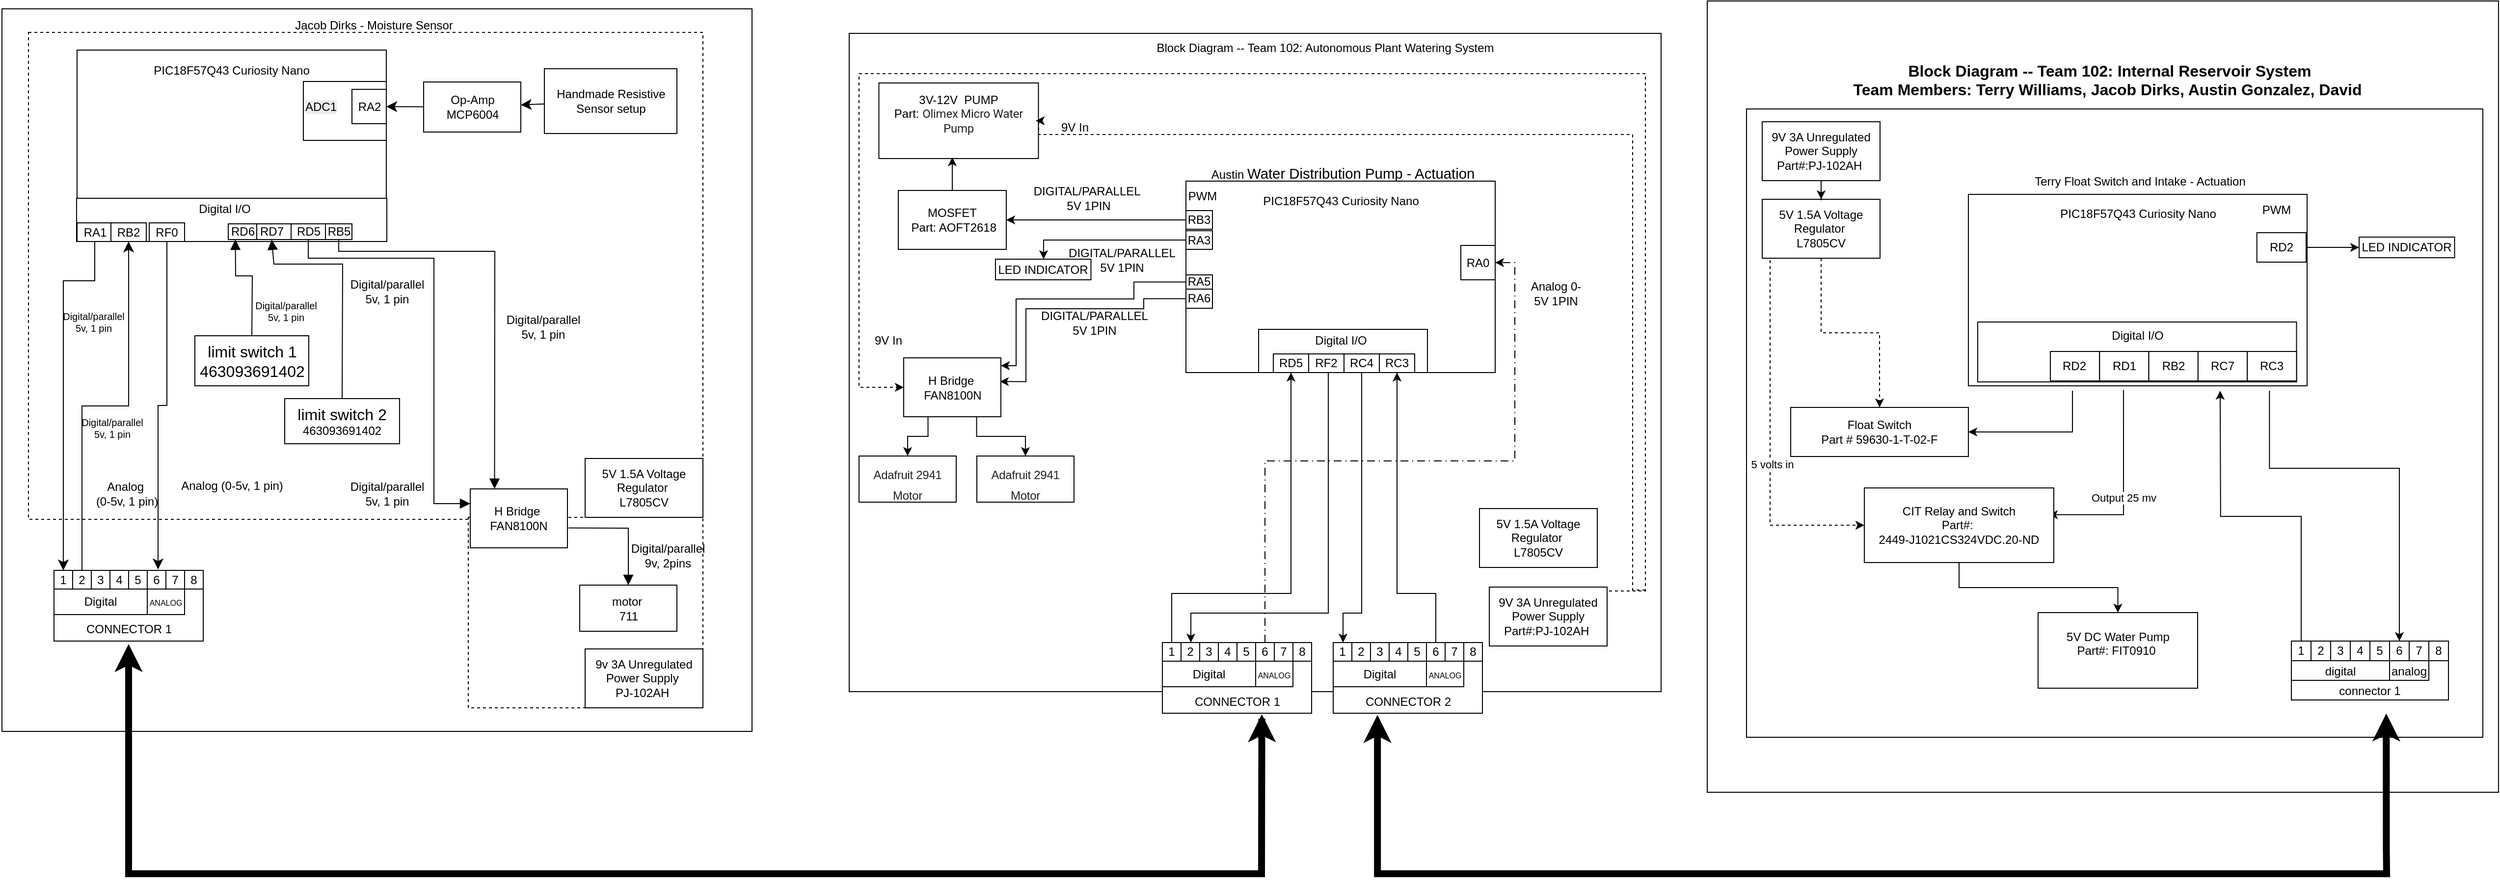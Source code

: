 <mxfile version="28.2.8">
  <diagram name="Page-1" id="fqJBZb1qAZs4rQD1kvU_">
    <mxGraphModel grid="0" page="0" gridSize="10" guides="1" tooltips="1" connect="1" arrows="1" fold="1" pageScale="1" pageWidth="850" pageHeight="1100" math="0" shadow="0">
      <root>
        <mxCell id="0" />
        <mxCell id="1" parent="0" />
        <mxCell id="KrmY5NOC-e03t4C5Ymkm-3" value="" style="group" connectable="0" vertex="1" parent="1">
          <mxGeometry x="-2606" y="-740" width="764" height="736" as="geometry" />
        </mxCell>
        <mxCell id="KrmY5NOC-e03t4C5Ymkm-4" value="" style="rounded=0;whiteSpace=wrap;html=1;" vertex="1" parent="KrmY5NOC-e03t4C5Ymkm-3">
          <mxGeometry width="764" height="736" as="geometry" />
        </mxCell>
        <mxCell id="KrmY5NOC-e03t4C5Ymkm-5" value="" style="rounded=0;whiteSpace=wrap;html=1;dashed=1;" vertex="1" parent="KrmY5NOC-e03t4C5Ymkm-3">
          <mxGeometry x="27" y="24" width="687" height="496" as="geometry" />
        </mxCell>
        <mxCell id="KrmY5NOC-e03t4C5Ymkm-6" value="" style="rounded=0;whiteSpace=wrap;html=1;dashed=1;" vertex="1" parent="KrmY5NOC-e03t4C5Ymkm-3">
          <mxGeometry x="475" y="518" width="239" height="194" as="geometry" />
        </mxCell>
        <mxCell id="KrmY5NOC-e03t4C5Ymkm-7" value="" style="edgeStyle=none;curved=1;rounded=0;orthogonalLoop=1;jettySize=auto;html=1;fontSize=12;startSize=8;endSize=8;" edge="1" parent="KrmY5NOC-e03t4C5Ymkm-3" source="KrmY5NOC-e03t4C5Ymkm-8" target="KrmY5NOC-e03t4C5Ymkm-33">
          <mxGeometry relative="1" as="geometry" />
        </mxCell>
        <mxCell id="KrmY5NOC-e03t4C5Ymkm-8" value="Handmade Resistive Sensor setup" style="rounded=0;whiteSpace=wrap;html=1;" vertex="1" parent="KrmY5NOC-e03t4C5Ymkm-3">
          <mxGeometry x="552.5" y="61" width="135" height="66" as="geometry" />
        </mxCell>
        <mxCell id="KrmY5NOC-e03t4C5Ymkm-9" value="" style="rounded=0;whiteSpace=wrap;html=1;" vertex="1" parent="KrmY5NOC-e03t4C5Ymkm-3">
          <mxGeometry x="76.5" y="42" width="315" height="195" as="geometry" />
        </mxCell>
        <mxCell id="KrmY5NOC-e03t4C5Ymkm-10" value="" style="rounded=0;whiteSpace=wrap;html=1;" vertex="1" parent="KrmY5NOC-e03t4C5Ymkm-3">
          <mxGeometry x="307" y="74" width="84.5" height="60" as="geometry" />
        </mxCell>
        <mxCell id="KrmY5NOC-e03t4C5Ymkm-11" value="" style="group" connectable="0" vertex="1" parent="KrmY5NOC-e03t4C5Ymkm-3">
          <mxGeometry x="53" y="572" width="152" height="75" as="geometry" />
        </mxCell>
        <mxCell id="KrmY5NOC-e03t4C5Ymkm-12" value="" style="rounded=0;whiteSpace=wrap;html=1;" vertex="1" parent="KrmY5NOC-e03t4C5Ymkm-11">
          <mxGeometry width="152" height="72" as="geometry" />
        </mxCell>
        <mxCell id="KrmY5NOC-e03t4C5Ymkm-13" value="2" style="rounded=0;whiteSpace=wrap;html=1;" vertex="1" parent="KrmY5NOC-e03t4C5Ymkm-11">
          <mxGeometry x="19" width="19" height="19" as="geometry" />
        </mxCell>
        <mxCell id="KrmY5NOC-e03t4C5Ymkm-14" value="3" style="rounded=0;whiteSpace=wrap;html=1;" vertex="1" parent="KrmY5NOC-e03t4C5Ymkm-11">
          <mxGeometry x="38" width="19" height="19" as="geometry" />
        </mxCell>
        <mxCell id="KrmY5NOC-e03t4C5Ymkm-15" value="4" style="rounded=0;whiteSpace=wrap;html=1;" vertex="1" parent="KrmY5NOC-e03t4C5Ymkm-11">
          <mxGeometry x="57" width="19" height="19" as="geometry" />
        </mxCell>
        <mxCell id="KrmY5NOC-e03t4C5Ymkm-16" value="5" style="rounded=0;whiteSpace=wrap;html=1;" vertex="1" parent="KrmY5NOC-e03t4C5Ymkm-11">
          <mxGeometry x="76" width="19" height="19" as="geometry" />
        </mxCell>
        <mxCell id="KrmY5NOC-e03t4C5Ymkm-17" value="6" style="rounded=0;whiteSpace=wrap;html=1;" vertex="1" parent="KrmY5NOC-e03t4C5Ymkm-11">
          <mxGeometry x="95" width="19" height="19" as="geometry" />
        </mxCell>
        <mxCell id="KrmY5NOC-e03t4C5Ymkm-18" value="7" style="rounded=0;whiteSpace=wrap;html=1;" vertex="1" parent="KrmY5NOC-e03t4C5Ymkm-11">
          <mxGeometry x="114" width="19" height="19" as="geometry" />
        </mxCell>
        <mxCell id="KrmY5NOC-e03t4C5Ymkm-19" value="8" style="rounded=0;whiteSpace=wrap;html=1;" vertex="1" parent="KrmY5NOC-e03t4C5Ymkm-11">
          <mxGeometry x="133" width="19" height="19" as="geometry" />
        </mxCell>
        <mxCell id="KrmY5NOC-e03t4C5Ymkm-20" value="1" style="rounded=0;whiteSpace=wrap;html=1;" vertex="1" parent="KrmY5NOC-e03t4C5Ymkm-11">
          <mxGeometry width="19" height="19" as="geometry" />
        </mxCell>
        <mxCell id="KrmY5NOC-e03t4C5Ymkm-21" value="Digital" style="rounded=0;whiteSpace=wrap;html=1;" vertex="1" parent="KrmY5NOC-e03t4C5Ymkm-11">
          <mxGeometry y="19" width="95" height="26" as="geometry" />
        </mxCell>
        <mxCell id="KrmY5NOC-e03t4C5Ymkm-22" value="&lt;font style=&quot;font-size: 8px;&quot;&gt;ANALOG&lt;/font&gt;" style="rounded=0;whiteSpace=wrap;html=1;" vertex="1" parent="KrmY5NOC-e03t4C5Ymkm-11">
          <mxGeometry x="95" y="19" width="38" height="26" as="geometry" />
        </mxCell>
        <mxCell id="KrmY5NOC-e03t4C5Ymkm-23" value="CONNECTOR 1" style="text;html=1;align=center;verticalAlign=middle;whiteSpace=wrap;rounded=0;" vertex="1" parent="KrmY5NOC-e03t4C5Ymkm-11">
          <mxGeometry x="21.75" y="45" width="108.5" height="30" as="geometry" />
        </mxCell>
        <mxCell id="KrmY5NOC-e03t4C5Ymkm-24" value="PIC18F57Q43 Curiosity Nano" style="text;html=1;align=center;verticalAlign=middle;whiteSpace=wrap;rounded=0;" vertex="1" parent="KrmY5NOC-e03t4C5Ymkm-3">
          <mxGeometry x="150" y="51" width="168" height="23" as="geometry" />
        </mxCell>
        <mxCell id="KrmY5NOC-e03t4C5Ymkm-25" value="RA2" style="whiteSpace=wrap;html=1;aspect=fixed;" vertex="1" parent="KrmY5NOC-e03t4C5Ymkm-3">
          <mxGeometry x="356.5" y="82" width="35" height="35" as="geometry" />
        </mxCell>
        <mxCell id="KrmY5NOC-e03t4C5Ymkm-26" value="" style="rounded=0;whiteSpace=wrap;html=1;" vertex="1" parent="KrmY5NOC-e03t4C5Ymkm-3">
          <mxGeometry x="76" y="193" width="316" height="44" as="geometry" />
        </mxCell>
        <mxCell id="KrmY5NOC-e03t4C5Ymkm-27" value="Digital I/O" style="text;html=1;align=center;verticalAlign=middle;whiteSpace=wrap;rounded=0;" vertex="1" parent="KrmY5NOC-e03t4C5Ymkm-3">
          <mxGeometry x="196.5" y="197" width="60" height="14" as="geometry" />
        </mxCell>
        <mxCell id="KrmY5NOC-e03t4C5Ymkm-28" style="edgeStyle=elbowEdgeStyle;rounded=0;orthogonalLoop=1;jettySize=auto;html=1;fontSize=12;startSize=8;endSize=8;elbow=vertical;exitX=0.5;exitY=0;exitDx=0;exitDy=0;entryX=0.5;entryY=1;entryDx=0;entryDy=0;" edge="1" parent="KrmY5NOC-e03t4C5Ymkm-3" source="KrmY5NOC-e03t4C5Ymkm-13" target="KrmY5NOC-e03t4C5Ymkm-56">
          <mxGeometry relative="1" as="geometry">
            <mxPoint x="-150" y="397" as="targetPoint" />
          </mxGeometry>
        </mxCell>
        <mxCell id="KrmY5NOC-e03t4C5Ymkm-29" value="RA1" style="rounded=0;whiteSpace=wrap;html=1;" vertex="1" parent="KrmY5NOC-e03t4C5Ymkm-3">
          <mxGeometry x="76.5" y="218" width="36" height="19" as="geometry" />
        </mxCell>
        <mxCell id="KrmY5NOC-e03t4C5Ymkm-30" style="edgeStyle=elbowEdgeStyle;rounded=0;orthogonalLoop=1;jettySize=auto;html=1;fontSize=12;startSize=8;endSize=8;elbow=vertical;" edge="1" parent="KrmY5NOC-e03t4C5Ymkm-3" source="KrmY5NOC-e03t4C5Ymkm-31">
          <mxGeometry relative="1" as="geometry">
            <mxPoint x="159" y="571" as="targetPoint" />
          </mxGeometry>
        </mxCell>
        <mxCell id="KrmY5NOC-e03t4C5Ymkm-31" value="RF0" style="rounded=0;whiteSpace=wrap;html=1;" vertex="1" parent="KrmY5NOC-e03t4C5Ymkm-3">
          <mxGeometry x="150" y="218" width="36" height="19" as="geometry" />
        </mxCell>
        <mxCell id="KrmY5NOC-e03t4C5Ymkm-32" style="edgeStyle=none;curved=1;rounded=0;orthogonalLoop=1;jettySize=auto;html=1;fontSize=12;startSize=8;endSize=8;" edge="1" parent="KrmY5NOC-e03t4C5Ymkm-3" source="KrmY5NOC-e03t4C5Ymkm-33" target="KrmY5NOC-e03t4C5Ymkm-25">
          <mxGeometry relative="1" as="geometry" />
        </mxCell>
        <mxCell id="KrmY5NOC-e03t4C5Ymkm-33" value="Op-Amp&lt;div&gt;MCP6004&lt;/div&gt;" style="rounded=0;whiteSpace=wrap;html=1;" vertex="1" parent="KrmY5NOC-e03t4C5Ymkm-3">
          <mxGeometry x="429.5" y="74.5" width="99" height="51" as="geometry" />
        </mxCell>
        <mxCell id="KrmY5NOC-e03t4C5Ymkm-34" value="motor&amp;nbsp;&lt;div&gt;711&lt;/div&gt;" style="rounded=0;whiteSpace=wrap;html=1;" vertex="1" parent="KrmY5NOC-e03t4C5Ymkm-3">
          <mxGeometry x="588.5" y="587" width="99" height="47" as="geometry" />
        </mxCell>
        <mxCell id="KrmY5NOC-e03t4C5Ymkm-35" value="RD7" style="rounded=0;whiteSpace=wrap;html=1;" vertex="1" parent="KrmY5NOC-e03t4C5Ymkm-3">
          <mxGeometry x="255" y="219" width="39.5" height="16" as="geometry" />
        </mxCell>
        <mxCell id="KrmY5NOC-e03t4C5Ymkm-36" value="RD6" style="rounded=0;whiteSpace=wrap;html=1;" vertex="1" parent="KrmY5NOC-e03t4C5Ymkm-3">
          <mxGeometry x="230.5" y="219" width="29" height="16" as="geometry" />
        </mxCell>
        <mxCell id="KrmY5NOC-e03t4C5Ymkm-37" value="&lt;span style=&quot;font-size: 16px;&quot;&gt;limit switch 1&lt;/span&gt;&lt;br&gt;&lt;span style=&quot;font-size: 16px;&quot;&gt;463093691402&lt;/span&gt;" style="rounded=0;whiteSpace=wrap;html=1;" vertex="1" parent="KrmY5NOC-e03t4C5Ymkm-3">
          <mxGeometry x="196.5" y="333" width="116" height="51" as="geometry" />
        </mxCell>
        <mxCell id="KrmY5NOC-e03t4C5Ymkm-38" value="&lt;span style=&quot;font-size: 16px;&quot;&gt;limit switch 2&lt;/span&gt;&lt;div&gt;463093691402&lt;/div&gt;" style="rounded=0;whiteSpace=wrap;html=1;" vertex="1" parent="KrmY5NOC-e03t4C5Ymkm-3">
          <mxGeometry x="288" y="397" width="117" height="46" as="geometry" />
        </mxCell>
        <mxCell id="KrmY5NOC-e03t4C5Ymkm-39" value="" style="html=1;verticalAlign=bottom;endArrow=block;curved=0;rounded=0;fontSize=12;startSize=8;endSize=8;exitX=0.5;exitY=0;exitDx=0;exitDy=0;entryX=0.25;entryY=1;entryDx=0;entryDy=0;" edge="1" parent="KrmY5NOC-e03t4C5Ymkm-3" source="KrmY5NOC-e03t4C5Ymkm-37" target="KrmY5NOC-e03t4C5Ymkm-36">
          <mxGeometry x="0.221" y="59" width="80" relative="1" as="geometry">
            <mxPoint x="403" y="373" as="sourcePoint" />
            <mxPoint x="483" y="373" as="targetPoint" />
            <Array as="points">
              <mxPoint x="255" y="272" />
              <mxPoint x="238" y="272" />
            </Array>
            <mxPoint as="offset" />
          </mxGeometry>
        </mxCell>
        <mxCell id="KrmY5NOC-e03t4C5Ymkm-40" value="" style="html=1;verticalAlign=bottom;endArrow=block;curved=0;rounded=0;fontSize=12;startSize=8;endSize=8;entryX=0.5;entryY=1;entryDx=0;entryDy=0;exitX=0.5;exitY=0;exitDx=0;exitDy=0;" edge="1" parent="KrmY5NOC-e03t4C5Ymkm-3" source="KrmY5NOC-e03t4C5Ymkm-38" target="KrmY5NOC-e03t4C5Ymkm-35">
          <mxGeometry x="0.221" y="59" width="80" relative="1" as="geometry">
            <mxPoint x="314" y="287" as="sourcePoint" />
            <mxPoint x="235" y="230" as="targetPoint" />
            <Array as="points">
              <mxPoint x="347" y="260" />
              <mxPoint x="277" y="260" />
            </Array>
            <mxPoint as="offset" />
          </mxGeometry>
        </mxCell>
        <mxCell id="KrmY5NOC-e03t4C5Ymkm-41" value="RD5" style="rounded=0;whiteSpace=wrap;html=1;" vertex="1" parent="KrmY5NOC-e03t4C5Ymkm-3">
          <mxGeometry x="294.5" y="219" width="35" height="16" as="geometry" />
        </mxCell>
        <mxCell id="KrmY5NOC-e03t4C5Ymkm-42" value="RB5" style="rounded=0;whiteSpace=wrap;html=1;" vertex="1" parent="KrmY5NOC-e03t4C5Ymkm-3">
          <mxGeometry x="329.5" y="219" width="27" height="16" as="geometry" />
        </mxCell>
        <mxCell id="KrmY5NOC-e03t4C5Ymkm-43" value="H Bridge&amp;nbsp;&lt;br&gt;FAN8100N" style="rounded=0;whiteSpace=wrap;html=1;" vertex="1" parent="KrmY5NOC-e03t4C5Ymkm-3">
          <mxGeometry x="477" y="489" width="99" height="60" as="geometry" />
        </mxCell>
        <mxCell id="KrmY5NOC-e03t4C5Ymkm-44" value="" style="html=1;verticalAlign=bottom;endArrow=block;curved=0;rounded=0;fontSize=12;startSize=8;endSize=8;entryX=0;entryY=0.25;entryDx=0;entryDy=0;exitX=0.5;exitY=1;exitDx=0;exitDy=0;" edge="1" parent="KrmY5NOC-e03t4C5Ymkm-3" source="KrmY5NOC-e03t4C5Ymkm-41" target="KrmY5NOC-e03t4C5Ymkm-43">
          <mxGeometry x="0.221" y="59" width="80" relative="1" as="geometry">
            <mxPoint x="587" y="280" as="sourcePoint" />
            <mxPoint x="472" y="223" as="targetPoint" />
            <Array as="points">
              <mxPoint x="312" y="254" />
              <mxPoint x="440" y="254" />
              <mxPoint x="440" y="504" />
            </Array>
            <mxPoint as="offset" />
          </mxGeometry>
        </mxCell>
        <mxCell id="KrmY5NOC-e03t4C5Ymkm-45" value="" style="html=1;verticalAlign=bottom;endArrow=block;curved=0;rounded=0;fontSize=12;startSize=8;endSize=8;entryX=0.25;entryY=0;entryDx=0;entryDy=0;exitX=0.5;exitY=1;exitDx=0;exitDy=0;" edge="1" parent="KrmY5NOC-e03t4C5Ymkm-3" source="KrmY5NOC-e03t4C5Ymkm-42" target="KrmY5NOC-e03t4C5Ymkm-43">
          <mxGeometry x="0.221" y="59" width="80" relative="1" as="geometry">
            <mxPoint x="497" y="233" as="sourcePoint" />
            <mxPoint x="695" y="320" as="targetPoint" />
            <Array as="points">
              <mxPoint x="343" y="247" />
              <mxPoint x="502" y="247" />
            </Array>
            <mxPoint as="offset" />
          </mxGeometry>
        </mxCell>
        <mxCell id="KrmY5NOC-e03t4C5Ymkm-46" value="&lt;span style=&quot;color: rgb(0, 0, 0); font-family: Helvetica; font-size: 12px; font-style: normal; font-variant-ligatures: normal; font-variant-caps: normal; font-weight: 400; letter-spacing: normal; orphans: 2; text-align: center; text-indent: 0px; text-transform: none; widows: 2; word-spacing: 0px; -webkit-text-stroke-width: 0px; white-space: normal; background-color: rgb(236, 236, 236); text-decoration-thickness: initial; text-decoration-style: initial; text-decoration-color: initial; float: none; display: inline !important;&quot;&gt;ADC1&lt;/span&gt;" style="text;whiteSpace=wrap;html=1;" vertex="1" parent="KrmY5NOC-e03t4C5Ymkm-3">
          <mxGeometry x="307" y="86" width="60" height="36" as="geometry" />
        </mxCell>
        <mxCell id="KrmY5NOC-e03t4C5Ymkm-47" value="5V 1.5A Voltage Regulator&amp;nbsp;&lt;div&gt;L7805CV&lt;/div&gt;" style="rounded=0;whiteSpace=wrap;html=1;" vertex="1" parent="KrmY5NOC-e03t4C5Ymkm-3">
          <mxGeometry x="594" y="458" width="120" height="60" as="geometry" />
        </mxCell>
        <mxCell id="KrmY5NOC-e03t4C5Ymkm-48" value="9v 3A Unregulated Power Supply&amp;nbsp;&lt;div&gt;&lt;span style=&quot;white-space: pre; white-space: normal;&quot;&gt;&#x9;&lt;/span&gt;&lt;/div&gt;&lt;div&gt;&lt;span style=&quot;background-color: transparent;&quot;&gt;PJ-102AH&lt;/span&gt;&amp;nbsp;&lt;/div&gt;" style="rounded=0;whiteSpace=wrap;html=1;" vertex="1" parent="KrmY5NOC-e03t4C5Ymkm-3">
          <mxGeometry x="594" y="652" width="120" height="60" as="geometry" />
        </mxCell>
        <mxCell id="KrmY5NOC-e03t4C5Ymkm-49" value="" style="html=1;verticalAlign=bottom;endArrow=block;curved=0;rounded=0;fontSize=12;startSize=8;endSize=8;entryX=0.5;entryY=0;entryDx=0;entryDy=0;exitX=1.01;exitY=0.662;exitDx=0;exitDy=0;exitPerimeter=0;" edge="1" parent="KrmY5NOC-e03t4C5Ymkm-3" source="KrmY5NOC-e03t4C5Ymkm-43" target="KrmY5NOC-e03t4C5Ymkm-34">
          <mxGeometry x="0.221" y="59" width="80" relative="1" as="geometry">
            <mxPoint x="771" y="562" as="sourcePoint" />
            <mxPoint x="956" y="827" as="targetPoint" />
            <Array as="points">
              <mxPoint x="638" y="529" />
            </Array>
            <mxPoint as="offset" />
          </mxGeometry>
        </mxCell>
        <mxCell id="KrmY5NOC-e03t4C5Ymkm-50" value="Digital/parallel&lt;div&gt;9v, 2pins&lt;/div&gt;" style="text;html=1;align=center;verticalAlign=middle;resizable=0;points=[];autosize=1;strokeColor=none;fillColor=none;fontSize=12;" vertex="1" parent="KrmY5NOC-e03t4C5Ymkm-3">
          <mxGeometry x="631" y="536" width="93" height="41" as="geometry" />
        </mxCell>
        <mxCell id="KrmY5NOC-e03t4C5Ymkm-51" value="Digital/parallel&lt;div&gt;5v, 1 pin&lt;/div&gt;" style="text;html=1;align=center;verticalAlign=middle;resizable=0;points=[];autosize=1;strokeColor=none;fillColor=none;fontSize=12;" vertex="1" parent="KrmY5NOC-e03t4C5Ymkm-3">
          <mxGeometry x="345" y="473" width="93" height="41" as="geometry" />
        </mxCell>
        <mxCell id="KrmY5NOC-e03t4C5Ymkm-52" value="Digital/parallel&lt;div&gt;5v, 1 pin&lt;/div&gt;" style="text;html=1;align=center;verticalAlign=middle;resizable=0;points=[];autosize=1;strokeColor=none;fillColor=none;fontSize=12;" vertex="1" parent="KrmY5NOC-e03t4C5Ymkm-3">
          <mxGeometry x="504" y="303" width="93" height="41" as="geometry" />
        </mxCell>
        <mxCell id="KrmY5NOC-e03t4C5Ymkm-53" value="Digital/parallel&lt;div&gt;5v, 1 pin&lt;/div&gt;" style="text;html=1;align=center;verticalAlign=middle;resizable=0;points=[];autosize=1;strokeColor=none;fillColor=none;fontSize=12;" vertex="1" parent="KrmY5NOC-e03t4C5Ymkm-3">
          <mxGeometry x="345" y="267" width="93" height="41" as="geometry" />
        </mxCell>
        <mxCell id="KrmY5NOC-e03t4C5Ymkm-54" value="Digital/parallel&lt;div&gt;5v, 1 pin&lt;/div&gt;" style="text;html=1;align=center;verticalAlign=middle;resizable=0;points=[];autosize=1;strokeColor=none;fillColor=none;fontSize=10;" vertex="1" parent="KrmY5NOC-e03t4C5Ymkm-3">
          <mxGeometry x="65" y="406" width="93" height="41" as="geometry" />
        </mxCell>
        <mxCell id="KrmY5NOC-e03t4C5Ymkm-55" value="&lt;div&gt;Analog (0-5v, 1 pin)&lt;/div&gt;" style="text;html=1;align=center;verticalAlign=middle;resizable=0;points=[];autosize=1;strokeColor=none;fillColor=none;fontSize=12;" vertex="1" parent="KrmY5NOC-e03t4C5Ymkm-3">
          <mxGeometry x="173" y="473" width="122" height="26" as="geometry" />
        </mxCell>
        <mxCell id="KrmY5NOC-e03t4C5Ymkm-56" value="RB2" style="rounded=0;whiteSpace=wrap;html=1;" vertex="1" parent="KrmY5NOC-e03t4C5Ymkm-3">
          <mxGeometry x="111" y="218" width="36" height="19" as="geometry" />
        </mxCell>
        <mxCell id="KrmY5NOC-e03t4C5Ymkm-57" style="edgeStyle=elbowEdgeStyle;rounded=0;orthogonalLoop=1;jettySize=auto;html=1;entryX=0.5;entryY=0;entryDx=0;entryDy=0;fontSize=12;startSize=8;endSize=8;elbow=vertical;exitX=0.5;exitY=1;exitDx=0;exitDy=0;" edge="1" parent="KrmY5NOC-e03t4C5Ymkm-3" source="KrmY5NOC-e03t4C5Ymkm-29" target="KrmY5NOC-e03t4C5Ymkm-20">
          <mxGeometry relative="1" as="geometry">
            <mxPoint x="93" y="237" as="sourcePoint" />
            <mxPoint x="46" y="572" as="targetPoint" />
            <Array as="points">
              <mxPoint x="90" y="277" />
              <mxPoint x="71" y="379" />
            </Array>
          </mxGeometry>
        </mxCell>
        <mxCell id="KrmY5NOC-e03t4C5Ymkm-58" value="Digital/parallel&lt;div&gt;5v, 1 pin&lt;/div&gt;" style="text;html=1;align=center;verticalAlign=middle;resizable=0;points=[];autosize=1;strokeColor=none;fillColor=none;fontSize=10;" vertex="1" parent="KrmY5NOC-e03t4C5Ymkm-3">
          <mxGeometry x="46" y="298" width="93" height="41" as="geometry" />
        </mxCell>
        <mxCell id="KrmY5NOC-e03t4C5Ymkm-59" value="Digital/parallel&lt;div&gt;5v, 1 pin&lt;/div&gt;" style="text;html=1;align=center;verticalAlign=middle;resizable=0;points=[];autosize=1;strokeColor=none;fillColor=none;fontSize=10;" vertex="1" parent="KrmY5NOC-e03t4C5Ymkm-3">
          <mxGeometry x="242" y="287" width="93" height="41" as="geometry" />
        </mxCell>
        <mxCell id="KrmY5NOC-e03t4C5Ymkm-60" value="Analog&amp;nbsp;&lt;div&gt;(0-5v, 1 pin)&lt;/div&gt;" style="text;html=1;align=center;verticalAlign=middle;resizable=0;points=[];autosize=1;strokeColor=none;fillColor=none;fontSize=12;" vertex="1" parent="KrmY5NOC-e03t4C5Ymkm-3">
          <mxGeometry x="86" y="473" width="81" height="41" as="geometry" />
        </mxCell>
        <mxCell id="F82p3VcFAzs-PNV2NLsG-4" value="" style="startArrow=classic;endArrow=classic;html=1;rounded=0;fontSize=14;edgeStyle=orthogonalEdgeStyle;entryX=0.5;entryY=1;entryDx=0;entryDy=0;elbow=vertical;strokeWidth=7;exitX=0.733;exitY=0.934;exitDx=0;exitDy=0;exitPerimeter=0;" edge="1" parent="1" target="KrmY5NOC-e03t4C5Ymkm-23" source="dsphJXYuK7cj5X2L_BGC-43">
          <mxGeometry relative="1" as="geometry">
            <mxPoint x="-1195" y="-17" as="sourcePoint" />
            <mxPoint x="-2151" y="-31" as="targetPoint" />
            <Array as="points">
              <mxPoint x="-1323" y="-17" />
              <mxPoint x="-1323" y="-17" />
              <mxPoint x="-1323" y="141" />
              <mxPoint x="-2477" y="141" />
            </Array>
          </mxGeometry>
        </mxCell>
        <mxCell id="4au_Pdg6uuZEv-u-k-Qo-113" value="Jacob Dirks - Moisture Sensor" style="text;html=1;whiteSpace=wrap;strokeColor=none;fillColor=none;align=center;verticalAlign=middle;rounded=0;" vertex="1" parent="1">
          <mxGeometry x="-2608" y="-736" width="762" height="25" as="geometry" />
        </mxCell>
        <mxCell id="lKv-hhWTcZWHCwmAepnb-1" value="" style="whiteSpace=wrap;html=1;aspect=fixed;" vertex="1" parent="1">
          <mxGeometry x="-869" y="-748" width="806" height="806" as="geometry" />
        </mxCell>
        <mxCell id="lKv-hhWTcZWHCwmAepnb-2" value="" style="group" connectable="0" vertex="1" parent="1">
          <mxGeometry x="-829" y="-688" width="750" height="726" as="geometry" />
        </mxCell>
        <mxCell id="lKv-hhWTcZWHCwmAepnb-3" value="" style="rounded=0;whiteSpace=wrap;html=1;fillColor=none;verticalAlign=top;" vertex="1" parent="lKv-hhWTcZWHCwmAepnb-2">
          <mxGeometry y="50" width="750" height="640" as="geometry" />
        </mxCell>
        <mxCell id="lKv-hhWTcZWHCwmAepnb-4" value="" style="rounded=0;whiteSpace=wrap;html=1;fillColor=none;dashed=1;strokeColor=none;" vertex="1" parent="lKv-hhWTcZWHCwmAepnb-2">
          <mxGeometry x="10" y="60" width="730" height="615" as="geometry" />
        </mxCell>
        <mxCell id="lKv-hhWTcZWHCwmAepnb-6" value="&lt;div style=&quot;font-size: 16px&quot;&gt;&lt;b style=&quot;font-size: 16px&quot;&gt;Block Diagram -- Team 102:&amp;nbsp;&lt;/b&gt;&lt;span style=&quot;background-color: transparent; color: light-dark(rgb(0, 0, 0), rgb(255, 255, 255));&quot;&gt;&lt;b&gt;Internal Reservoir System&lt;/b&gt;&lt;/span&gt;&lt;/div&gt;&lt;div style=&quot;font-size: 16px&quot;&gt;&lt;span style=&quot;background-color: transparent; color: light-dark(rgb(0, 0, 0), rgb(255, 255, 255));&quot;&gt;&lt;b&gt;Team Members: Terry Williams, Jacob Dirks, Austin Gonzalez, David&amp;nbsp;&lt;/b&gt;&lt;/span&gt;&lt;/div&gt;&lt;div style=&quot;font-size: 16px&quot;&gt;&lt;br&gt;&lt;/div&gt;" style="text;html=1;strokeColor=none;fillColor=none;align=center;verticalAlign=middle;whiteSpace=wrap;rounded=0;fontSize=16;" vertex="1" parent="lKv-hhWTcZWHCwmAepnb-2">
          <mxGeometry x="40" width="660" height="60" as="geometry" />
        </mxCell>
        <mxCell id="lKv-hhWTcZWHCwmAepnb-7" style="edgeStyle=orthogonalEdgeStyle;rounded=0;orthogonalLoop=1;jettySize=auto;html=1;entryX=0.5;entryY=0;entryDx=0;entryDy=0;exitX=0.5;exitY=1;exitDx=0;exitDy=0;" edge="1" parent="lKv-hhWTcZWHCwmAepnb-2" target="lKv-hhWTcZWHCwmAepnb-19">
          <mxGeometry relative="1" as="geometry">
            <mxPoint x="470" y="670" as="targetPoint" />
            <mxPoint x="532.672" y="337" as="sourcePoint" />
            <Array as="points">
              <mxPoint x="533" y="416" />
              <mxPoint x="665" y="416" />
            </Array>
          </mxGeometry>
        </mxCell>
        <mxCell id="lKv-hhWTcZWHCwmAepnb-8" style="edgeStyle=orthogonalEdgeStyle;rounded=0;orthogonalLoop=1;jettySize=auto;html=1;exitX=0.5;exitY=0;exitDx=0;exitDy=0;" edge="1" parent="lKv-hhWTcZWHCwmAepnb-2" source="lKv-hhWTcZWHCwmAepnb-14">
          <mxGeometry relative="1" as="geometry">
            <mxPoint x="290" y="670" as="sourcePoint" />
            <mxPoint x="482.444" y="337" as="targetPoint" />
          </mxGeometry>
        </mxCell>
        <mxCell id="lKv-hhWTcZWHCwmAepnb-10" value="" style="group" connectable="0" vertex="1" parent="lKv-hhWTcZWHCwmAepnb-2">
          <mxGeometry x="555" y="592" width="160" height="157" as="geometry" />
        </mxCell>
        <mxCell id="lKv-hhWTcZWHCwmAepnb-11" value="connector 1" style="rounded=0;whiteSpace=wrap;html=1;verticalAlign=bottom;" vertex="1" parent="lKv-hhWTcZWHCwmAepnb-10">
          <mxGeometry width="160" height="60" as="geometry" />
        </mxCell>
        <mxCell id="lKv-hhWTcZWHCwmAepnb-12" value="digital" style="rounded=0;whiteSpace=wrap;html=1;verticalAlign=bottom;" vertex="1" parent="lKv-hhWTcZWHCwmAepnb-10">
          <mxGeometry y="20" width="100" height="20" as="geometry" />
        </mxCell>
        <mxCell id="lKv-hhWTcZWHCwmAepnb-13" value="analog" style="rounded=0;whiteSpace=wrap;html=1;verticalAlign=bottom;" vertex="1" parent="lKv-hhWTcZWHCwmAepnb-10">
          <mxGeometry x="100" y="20" width="40" height="20" as="geometry" />
        </mxCell>
        <mxCell id="lKv-hhWTcZWHCwmAepnb-14" value="1" style="rounded=0;whiteSpace=wrap;html=1;" vertex="1" parent="lKv-hhWTcZWHCwmAepnb-10">
          <mxGeometry width="20" height="20" as="geometry" />
        </mxCell>
        <mxCell id="lKv-hhWTcZWHCwmAepnb-15" value="2" style="rounded=0;whiteSpace=wrap;html=1;" vertex="1" parent="lKv-hhWTcZWHCwmAepnb-10">
          <mxGeometry x="20" width="20" height="20" as="geometry" />
        </mxCell>
        <mxCell id="lKv-hhWTcZWHCwmAepnb-16" value="3" style="rounded=0;whiteSpace=wrap;html=1;" vertex="1" parent="lKv-hhWTcZWHCwmAepnb-10">
          <mxGeometry x="40" width="20" height="20" as="geometry" />
        </mxCell>
        <mxCell id="lKv-hhWTcZWHCwmAepnb-17" value="4" style="rounded=0;whiteSpace=wrap;html=1;" vertex="1" parent="lKv-hhWTcZWHCwmAepnb-10">
          <mxGeometry x="60" width="20" height="20" as="geometry" />
        </mxCell>
        <mxCell id="lKv-hhWTcZWHCwmAepnb-18" value="5" style="rounded=0;whiteSpace=wrap;html=1;" vertex="1" parent="lKv-hhWTcZWHCwmAepnb-10">
          <mxGeometry x="80" width="20" height="20" as="geometry" />
        </mxCell>
        <mxCell id="lKv-hhWTcZWHCwmAepnb-19" value="6" style="rounded=0;whiteSpace=wrap;html=1;" vertex="1" parent="lKv-hhWTcZWHCwmAepnb-10">
          <mxGeometry x="100" width="20" height="20" as="geometry" />
        </mxCell>
        <mxCell id="lKv-hhWTcZWHCwmAepnb-20" value="7" style="rounded=0;whiteSpace=wrap;html=1;" vertex="1" parent="lKv-hhWTcZWHCwmAepnb-10">
          <mxGeometry x="120" width="20" height="20" as="geometry" />
        </mxCell>
        <mxCell id="lKv-hhWTcZWHCwmAepnb-21" value="8" style="rounded=0;whiteSpace=wrap;html=1;" vertex="1" parent="lKv-hhWTcZWHCwmAepnb-10">
          <mxGeometry x="140" width="20" height="20" as="geometry" />
        </mxCell>
        <mxCell id="lKv-hhWTcZWHCwmAepnb-45" value="Float Switch&lt;div&gt;Part #&amp;nbsp;59630-1-T-02-F&lt;/div&gt;" style="rounded=0;whiteSpace=wrap;html=1;" vertex="1" parent="lKv-hhWTcZWHCwmAepnb-2">
          <mxGeometry x="45" y="354" width="181" height="50" as="geometry" />
        </mxCell>
        <mxCell id="LkBNivx_LFZGiS8lHFLT-1" value="5V 1.5A Voltage Regulator&amp;nbsp;&lt;div&gt;L7805CV&lt;/div&gt;" style="rounded=0;whiteSpace=wrap;html=1;" vertex="1" parent="lKv-hhWTcZWHCwmAepnb-2">
          <mxGeometry x="16" y="142" width="120" height="60" as="geometry" />
        </mxCell>
        <mxCell id="LkBNivx_LFZGiS8lHFLT-13" value="" style="edgeStyle=orthogonalEdgeStyle;rounded=0;orthogonalLoop=1;jettySize=auto;html=1;" edge="1" parent="lKv-hhWTcZWHCwmAepnb-2" source="LkBNivx_LFZGiS8lHFLT-3" target="LkBNivx_LFZGiS8lHFLT-1">
          <mxGeometry relative="1" as="geometry" />
        </mxCell>
        <mxCell id="LkBNivx_LFZGiS8lHFLT-3" value="9V 3A Unregulated Power Supply&lt;div&gt;Part#:&lt;span style=&quot;background-color: transparent; color: light-dark(rgb(0, 0, 0), rgb(255, 255, 255));&quot;&gt;PJ-102AH&lt;/span&gt;&lt;span style=&quot;background-color: transparent; color: light-dark(rgb(0, 0, 0), rgb(255, 255, 255));&quot;&gt;&amp;nbsp;&lt;/span&gt;&lt;/div&gt;" style="rounded=0;whiteSpace=wrap;html=1;" vertex="1" parent="lKv-hhWTcZWHCwmAepnb-2">
          <mxGeometry x="16" y="63" width="120" height="60" as="geometry" />
        </mxCell>
        <mxCell id="LkBNivx_LFZGiS8lHFLT-4" value="&lt;font&gt;5V DC Water Pump&lt;/font&gt;&lt;div&gt;&lt;font&gt;Part#: FIT0910&amp;nbsp;&lt;/font&gt;&lt;/div&gt;&lt;div&gt;&lt;br&gt;&lt;/div&gt;" style="rounded=0;whiteSpace=wrap;html=1;" vertex="1" parent="lKv-hhWTcZWHCwmAepnb-2">
          <mxGeometry x="297" y="563" width="162.5" height="77" as="geometry" />
        </mxCell>
        <mxCell id="LkBNivx_LFZGiS8lHFLT-8" value="" style="edgeStyle=orthogonalEdgeStyle;rounded=0;orthogonalLoop=1;jettySize=auto;html=1;entryX=0.974;entryY=0.359;entryDx=0;entryDy=0;exitX=0.465;exitY=0.971;exitDx=0;exitDy=0;exitPerimeter=0;entryPerimeter=0;" edge="1" parent="lKv-hhWTcZWHCwmAepnb-2" target="LkBNivx_LFZGiS8lHFLT-5">
          <mxGeometry relative="1" as="geometry">
            <mxPoint x="384.007" y="336.231" as="sourcePoint" />
            <Array as="points">
              <mxPoint x="384" y="463" />
            </Array>
          </mxGeometry>
        </mxCell>
        <mxCell id="LkBNivx_LFZGiS8lHFLT-17" value="Output 25 mv" style="edgeLabel;html=1;align=center;verticalAlign=middle;resizable=0;points=[];" connectable="0" vertex="1" parent="LkBNivx_LFZGiS8lHFLT-8">
          <mxGeometry x="0.072" relative="1" as="geometry">
            <mxPoint y="1" as="offset" />
          </mxGeometry>
        </mxCell>
        <mxCell id="LkBNivx_LFZGiS8lHFLT-5" value="&lt;span style=&quot;background-color: transparent; color: light-dark(rgb(0, 0, 0), rgb(255, 255, 255));&quot;&gt;CIT Relay and Switch&lt;/span&gt;&lt;div&gt;&lt;span style=&quot;background-color: transparent; color: light-dark(rgb(0, 0, 0), rgb(255, 255, 255));&quot;&gt;Part#:&amp;nbsp;&lt;/span&gt;&lt;span style=&quot;background-color: transparent; white-space: pre; white-space: normal;&quot;&gt;&#x9;&lt;/span&gt;&lt;/div&gt;&lt;div&gt;2449-J1021CS324VDC.20-ND&lt;/div&gt;" style="rounded=0;whiteSpace=wrap;html=1;" vertex="1" parent="lKv-hhWTcZWHCwmAepnb-2">
          <mxGeometry x="120" y="436" width="193" height="76" as="geometry" />
        </mxCell>
        <mxCell id="LkBNivx_LFZGiS8lHFLT-7" value="" style="edgeStyle=orthogonalEdgeStyle;rounded=0;orthogonalLoop=1;jettySize=auto;html=1;entryX=0.5;entryY=0;entryDx=0;entryDy=0;" edge="1" parent="lKv-hhWTcZWHCwmAepnb-2" source="LkBNivx_LFZGiS8lHFLT-5" target="LkBNivx_LFZGiS8lHFLT-4">
          <mxGeometry relative="1" as="geometry">
            <mxPoint x="273.5" y="534" as="targetPoint" />
          </mxGeometry>
        </mxCell>
        <mxCell id="LkBNivx_LFZGiS8lHFLT-15" value="" style="edgeStyle=orthogonalEdgeStyle;rounded=0;orthogonalLoop=1;jettySize=auto;html=1;entryX=0;entryY=0.5;entryDx=0;entryDy=0;dashed=1;exitX=0.5;exitY=1;exitDx=0;exitDy=0;" edge="1" parent="lKv-hhWTcZWHCwmAepnb-2" source="LkBNivx_LFZGiS8lHFLT-1" target="LkBNivx_LFZGiS8lHFLT-5">
          <mxGeometry relative="1" as="geometry">
            <mxPoint x="76" y="282" as="targetPoint" />
            <Array as="points">
              <mxPoint x="24" y="202" />
              <mxPoint x="24" y="474" />
            </Array>
          </mxGeometry>
        </mxCell>
        <mxCell id="LkBNivx_LFZGiS8lHFLT-16" value="5 volts in" style="edgeLabel;html=1;align=center;verticalAlign=middle;resizable=0;points=[];" connectable="0" vertex="1" parent="LkBNivx_LFZGiS8lHFLT-15">
          <mxGeometry x="0.246" y="2" relative="1" as="geometry">
            <mxPoint as="offset" />
          </mxGeometry>
        </mxCell>
        <mxCell id="LkBNivx_LFZGiS8lHFLT-25" value="" style="edgeStyle=orthogonalEdgeStyle;rounded=0;orthogonalLoop=1;jettySize=auto;html=1;entryX=0.5;entryY=0;entryDx=0;entryDy=0;dashed=1;" edge="1" parent="lKv-hhWTcZWHCwmAepnb-2" source="LkBNivx_LFZGiS8lHFLT-1" target="lKv-hhWTcZWHCwmAepnb-45">
          <mxGeometry relative="1" as="geometry">
            <mxPoint x="76" y="282" as="targetPoint" />
          </mxGeometry>
        </mxCell>
        <mxCell id="LkBNivx_LFZGiS8lHFLT-26" value="" style="edgeStyle=orthogonalEdgeStyle;rounded=0;orthogonalLoop=1;jettySize=auto;html=1;entryX=1;entryY=0.5;entryDx=0;entryDy=0;" edge="1" parent="lKv-hhWTcZWHCwmAepnb-2" target="lKv-hhWTcZWHCwmAepnb-45">
          <mxGeometry relative="1" as="geometry">
            <mxPoint x="332" y="337" as="sourcePoint" />
            <Array as="points">
              <mxPoint x="332" y="379" />
            </Array>
          </mxGeometry>
        </mxCell>
        <mxCell id="LkBNivx_LFZGiS8lHFLT-39" value="" style="rounded=0;whiteSpace=wrap;html=1;" vertex="1" parent="lKv-hhWTcZWHCwmAepnb-2">
          <mxGeometry x="226" y="137" width="345" height="195" as="geometry" />
        </mxCell>
        <mxCell id="LkBNivx_LFZGiS8lHFLT-31" value="" style="group" connectable="0" vertex="1" parent="lKv-hhWTcZWHCwmAepnb-2">
          <mxGeometry x="235.5" y="77" width="338.504" height="394" as="geometry" />
        </mxCell>
        <mxCell id="LkBNivx_LFZGiS8lHFLT-32" value="" style="group" connectable="0" vertex="1" parent="LkBNivx_LFZGiS8lHFLT-31">
          <mxGeometry x="12.538" y="190" width="312.208" height="204" as="geometry" />
        </mxCell>
        <mxCell id="LkBNivx_LFZGiS8lHFLT-33" value="Digital I/O" style="rounded=0;whiteSpace=wrap;html=1;fillColor=none;verticalAlign=top;" vertex="1" parent="LkBNivx_LFZGiS8lHFLT-32">
          <mxGeometry x="-12.538" width="324.746" height="61" as="geometry" />
        </mxCell>
        <mxCell id="LkBNivx_LFZGiS8lHFLT-34" value="RD2" style="rounded=0;whiteSpace=wrap;html=1;" vertex="1" parent="LkBNivx_LFZGiS8lHFLT-32">
          <mxGeometry x="61.442" y="30" width="50.154" height="30" as="geometry" />
        </mxCell>
        <mxCell id="LkBNivx_LFZGiS8lHFLT-35" value="RD1" style="rounded=0;whiteSpace=wrap;html=1;" vertex="1" parent="LkBNivx_LFZGiS8lHFLT-32">
          <mxGeometry x="111.595" y="30" width="50.154" height="30" as="geometry" />
        </mxCell>
        <mxCell id="LkBNivx_LFZGiS8lHFLT-36" value="RB2" style="rounded=0;whiteSpace=wrap;html=1;" vertex="1" parent="LkBNivx_LFZGiS8lHFLT-32">
          <mxGeometry x="161.749" y="30" width="50.154" height="30" as="geometry" />
        </mxCell>
        <mxCell id="LkBNivx_LFZGiS8lHFLT-37" value="RC7" style="rounded=0;whiteSpace=wrap;html=1;labelBackgroundColor=none;" vertex="1" parent="LkBNivx_LFZGiS8lHFLT-32">
          <mxGeometry x="211.903" y="30" width="50.154" height="30" as="geometry" />
        </mxCell>
        <mxCell id="LkBNivx_LFZGiS8lHFLT-38" value="RC3" style="rounded=0;whiteSpace=wrap;html=1;labelBackgroundColor=none;" vertex="1" parent="LkBNivx_LFZGiS8lHFLT-32">
          <mxGeometry x="262.057" y="30" width="50.154" height="30" as="geometry" />
        </mxCell>
        <mxCell id="LkBNivx_LFZGiS8lHFLT-40" value="PIC18F57Q43 Curiosity Nano" style="text;html=1;align=center;verticalAlign=middle;whiteSpace=wrap;rounded=0;" vertex="1" parent="LkBNivx_LFZGiS8lHFLT-31">
          <mxGeometry x="79" y="68" width="168" height="23" as="geometry" />
        </mxCell>
        <mxCell id="LkBNivx_LFZGiS8lHFLT-41" value="Terry Float Switch and Intake - Actuation" style="text;html=1;align=center;verticalAlign=middle;whiteSpace=wrap;rounded=0;" vertex="1" parent="LkBNivx_LFZGiS8lHFLT-31">
          <mxGeometry x="-7.5" y="32" width="346" height="30" as="geometry" />
        </mxCell>
        <mxCell id="LkBNivx_LFZGiS8lHFLT-84" value="RD2" style="rounded=0;whiteSpace=wrap;html=1;" vertex="1" parent="LkBNivx_LFZGiS8lHFLT-31">
          <mxGeometry x="284.35" y="99" width="50.154" height="30" as="geometry" />
        </mxCell>
        <mxCell id="LkBNivx_LFZGiS8lHFLT-85" value="PWM" style="text;html=1;align=center;verticalAlign=middle;whiteSpace=wrap;rounded=0;" vertex="1" parent="LkBNivx_LFZGiS8lHFLT-31">
          <mxGeometry x="274.5" y="61" width="60" height="30" as="geometry" />
        </mxCell>
        <mxCell id="LkBNivx_LFZGiS8lHFLT-86" value="LED INDICATOR" style="rounded=0;whiteSpace=wrap;html=1;" vertex="1" parent="lKv-hhWTcZWHCwmAepnb-2">
          <mxGeometry x="624" y="180.5" width="97.25" height="21" as="geometry" />
        </mxCell>
        <mxCell id="LkBNivx_LFZGiS8lHFLT-89" value="" style="edgeStyle=orthogonalEdgeStyle;rounded=0;orthogonalLoop=1;jettySize=auto;html=1;" edge="1" parent="lKv-hhWTcZWHCwmAepnb-2" source="LkBNivx_LFZGiS8lHFLT-84" target="LkBNivx_LFZGiS8lHFLT-86">
          <mxGeometry relative="1" as="geometry" />
        </mxCell>
        <mxCell id="lKv-hhWTcZWHCwmAepnb-60" value="" style="startArrow=classic;endArrow=classic;html=1;rounded=0;fontSize=14;edgeStyle=orthogonalEdgeStyle;elbow=vertical;strokeWidth=7;entryX=0.215;entryY=0.956;entryDx=0;entryDy=0;exitX=0.879;exitY=0.985;exitDx=0;exitDy=0;exitPerimeter=0;entryPerimeter=0;" edge="1" parent="1" source="lKv-hhWTcZWHCwmAepnb-4" target="dsphJXYuK7cj5X2L_BGC-21">
          <mxGeometry relative="1" as="geometry">
            <mxPoint x="26" y="91" as="sourcePoint" />
            <mxPoint x="-1023" y="-11" as="targetPoint" />
            <Array as="points">
              <mxPoint x="-177" y="114" />
              <mxPoint x="-177" y="141" />
              <mxPoint x="-1205" y="141" />
            </Array>
          </mxGeometry>
        </mxCell>
        <mxCell id="dsphJXYuK7cj5X2L_BGC-1" value="" style="rounded=0;whiteSpace=wrap;html=1;" vertex="1" parent="1">
          <mxGeometry x="-1743" y="-715" width="827" height="670.5" as="geometry" />
        </mxCell>
        <mxCell id="dsphJXYuK7cj5X2L_BGC-2" value="" style="rounded=0;whiteSpace=wrap;html=1;" vertex="1" parent="1">
          <mxGeometry x="-1400" y="-564.5" width="315" height="195" as="geometry" />
        </mxCell>
        <mxCell id="dsphJXYuK7cj5X2L_BGC-3" value="PIC18F57Q43 Curiosity Nano" style="text;html=1;align=center;verticalAlign=middle;whiteSpace=wrap;rounded=0;" vertex="1" parent="1">
          <mxGeometry x="-1326.5" y="-555.5" width="168" height="23" as="geometry" />
        </mxCell>
        <mxCell id="dsphJXYuK7cj5X2L_BGC-4" value="&lt;font&gt;Austin&amp;nbsp;&lt;/font&gt;&lt;span id=&quot;docs-internal-guid-4edce31f-7fff-05bb-a418-28ea8429a305&quot;&gt;&lt;span style=&quot;font-size: 11pt; font-family: Arial, sans-serif; background-color: transparent; font-variant-numeric: normal; font-variant-east-asian: normal; font-variant-alternates: normal; font-variant-position: normal; font-variant-emoji: normal; vertical-align: baseline; white-space-collapse: preserve;&quot;&gt;&lt;font&gt;Water Distribution Pump - &lt;/font&gt;&lt;/span&gt;&lt;span style=&quot;font-size: 11pt; font-family: Arial, sans-serif; color: rgb(0, 0, 0); background-color: transparent; font-variant-numeric: normal; font-variant-east-asian: normal; font-variant-alternates: normal; font-variant-position: normal; font-variant-emoji: normal; vertical-align: baseline; white-space-collapse: preserve;&quot;&gt;Actuation&lt;/span&gt;&lt;/span&gt;" style="text;html=1;align=center;verticalAlign=middle;whiteSpace=wrap;rounded=0;" vertex="1" parent="1">
          <mxGeometry x="-1413" y="-587.5" width="346" height="30" as="geometry" />
        </mxCell>
        <mxCell id="dsphJXYuK7cj5X2L_BGC-5" value="&lt;font&gt;3V-12V&amp;nbsp; PUMP&lt;/font&gt;&lt;div&gt;&lt;font&gt;Part:&amp;nbsp;&lt;span style=&quot;background-color: rgb(255, 255, 255); font-family: Roboto, -apple-system, BlinkMacSystemFont, Helvetica, Arial, sans-serif; letter-spacing: -0.01em; text-align: start;&quot;&gt;&lt;font style=&quot;color: light-dark(rgba(0, 0, 0, 0.87), rgb(255, 255, 255));&quot;&gt;Olimex Micro Water Pump&lt;/font&gt;&lt;/span&gt;&lt;/font&gt;&lt;/div&gt;&lt;div&gt;&lt;br&gt;&lt;/div&gt;" style="rounded=0;whiteSpace=wrap;html=1;" vertex="1" parent="1">
          <mxGeometry x="-1712.75" y="-664.5" width="162.5" height="77" as="geometry" />
        </mxCell>
        <mxCell id="dsphJXYuK7cj5X2L_BGC-6" style="edgeStyle=orthogonalEdgeStyle;rounded=0;orthogonalLoop=1;jettySize=auto;html=1;entryX=1;entryY=0.5;entryDx=0;entryDy=0;exitX=0;exitY=0.5;exitDx=0;exitDy=0;" edge="1" parent="1" source="dsphJXYuK7cj5X2L_BGC-62" target="dsphJXYuK7cj5X2L_BGC-7">
          <mxGeometry relative="1" as="geometry">
            <mxPoint x="-1413.5" y="-508.5" as="sourcePoint" />
            <mxPoint x="-1563.75" y="-499" as="targetPoint" />
            <Array as="points" />
          </mxGeometry>
        </mxCell>
        <mxCell id="dsphJXYuK7cj5X2L_BGC-7" value="MOSFET&lt;div&gt;&amp;nbsp;Part: AOFT2618&lt;/div&gt;" style="rounded=0;whiteSpace=wrap;html=1;" vertex="1" parent="1">
          <mxGeometry x="-1693" y="-555" width="110" height="60" as="geometry" />
        </mxCell>
        <mxCell id="dsphJXYuK7cj5X2L_BGC-8" value="PWM" style="text;html=1;align=center;verticalAlign=middle;whiteSpace=wrap;rounded=0;" vertex="1" parent="1">
          <mxGeometry x="-1413" y="-564.5" width="60" height="30" as="geometry" />
        </mxCell>
        <mxCell id="dsphJXYuK7cj5X2L_BGC-9" value="" style="group" connectable="0" vertex="1" parent="1">
          <mxGeometry x="-1250" y="-94.5" width="152" height="75" as="geometry" />
        </mxCell>
        <mxCell id="dsphJXYuK7cj5X2L_BGC-10" value="" style="rounded=0;whiteSpace=wrap;html=1;" vertex="1" parent="dsphJXYuK7cj5X2L_BGC-9">
          <mxGeometry width="152" height="72" as="geometry" />
        </mxCell>
        <mxCell id="dsphJXYuK7cj5X2L_BGC-11" value="2" style="rounded=0;whiteSpace=wrap;html=1;" vertex="1" parent="dsphJXYuK7cj5X2L_BGC-9">
          <mxGeometry x="19" width="19" height="19" as="geometry" />
        </mxCell>
        <mxCell id="dsphJXYuK7cj5X2L_BGC-12" value="3" style="rounded=0;whiteSpace=wrap;html=1;" vertex="1" parent="dsphJXYuK7cj5X2L_BGC-9">
          <mxGeometry x="38" width="19" height="19" as="geometry" />
        </mxCell>
        <mxCell id="dsphJXYuK7cj5X2L_BGC-13" value="4" style="rounded=0;whiteSpace=wrap;html=1;" vertex="1" parent="dsphJXYuK7cj5X2L_BGC-9">
          <mxGeometry x="57" width="19" height="19" as="geometry" />
        </mxCell>
        <mxCell id="dsphJXYuK7cj5X2L_BGC-14" value="5" style="rounded=0;whiteSpace=wrap;html=1;" vertex="1" parent="dsphJXYuK7cj5X2L_BGC-9">
          <mxGeometry x="76" width="19" height="19" as="geometry" />
        </mxCell>
        <mxCell id="dsphJXYuK7cj5X2L_BGC-15" value="6" style="rounded=0;whiteSpace=wrap;html=1;" vertex="1" parent="dsphJXYuK7cj5X2L_BGC-9">
          <mxGeometry x="95" width="19" height="19" as="geometry" />
        </mxCell>
        <mxCell id="dsphJXYuK7cj5X2L_BGC-16" value="7" style="rounded=0;whiteSpace=wrap;html=1;" vertex="1" parent="dsphJXYuK7cj5X2L_BGC-9">
          <mxGeometry x="114" width="19" height="19" as="geometry" />
        </mxCell>
        <mxCell id="dsphJXYuK7cj5X2L_BGC-17" value="8" style="rounded=0;whiteSpace=wrap;html=1;" vertex="1" parent="dsphJXYuK7cj5X2L_BGC-9">
          <mxGeometry x="133" width="19" height="19" as="geometry" />
        </mxCell>
        <mxCell id="dsphJXYuK7cj5X2L_BGC-18" value="1" style="rounded=0;whiteSpace=wrap;html=1;" vertex="1" parent="dsphJXYuK7cj5X2L_BGC-9">
          <mxGeometry width="19" height="19" as="geometry" />
        </mxCell>
        <mxCell id="dsphJXYuK7cj5X2L_BGC-19" value="Digital" style="rounded=0;whiteSpace=wrap;html=1;" vertex="1" parent="dsphJXYuK7cj5X2L_BGC-9">
          <mxGeometry y="19" width="95" height="26" as="geometry" />
        </mxCell>
        <mxCell id="dsphJXYuK7cj5X2L_BGC-20" value="&lt;font style=&quot;font-size: 8px;&quot;&gt;ANALOG&lt;/font&gt;" style="rounded=0;whiteSpace=wrap;html=1;" vertex="1" parent="dsphJXYuK7cj5X2L_BGC-9">
          <mxGeometry x="95" y="19" width="38" height="26" as="geometry" />
        </mxCell>
        <mxCell id="dsphJXYuK7cj5X2L_BGC-21" value="CONNECTOR 2" style="text;html=1;align=center;verticalAlign=middle;whiteSpace=wrap;rounded=0;" vertex="1" parent="dsphJXYuK7cj5X2L_BGC-9">
          <mxGeometry x="21.75" y="45" width="108.5" height="30" as="geometry" />
        </mxCell>
        <mxCell id="dsphJXYuK7cj5X2L_BGC-22" value="RA0" style="whiteSpace=wrap;html=1;aspect=fixed;" vertex="1" parent="1">
          <mxGeometry x="-1120" y="-499" width="35" height="35" as="geometry" />
        </mxCell>
        <mxCell id="dsphJXYuK7cj5X2L_BGC-23" value="" style="rounded=0;whiteSpace=wrap;html=1;" vertex="1" parent="1">
          <mxGeometry x="-1326" y="-413.5" width="172" height="44" as="geometry" />
        </mxCell>
        <mxCell id="dsphJXYuK7cj5X2L_BGC-24" value="Digital I/O" style="text;html=1;align=center;verticalAlign=middle;whiteSpace=wrap;rounded=0;" vertex="1" parent="1">
          <mxGeometry x="-1272.5" y="-409.5" width="60" height="14" as="geometry" />
        </mxCell>
        <mxCell id="dsphJXYuK7cj5X2L_BGC-25" value="RD5" style="rounded=0;whiteSpace=wrap;html=1;" vertex="1" parent="1">
          <mxGeometry x="-1311" y="-388.5" width="36" height="19" as="geometry" />
        </mxCell>
        <mxCell id="dsphJXYuK7cj5X2L_BGC-26" style="edgeStyle=orthogonalEdgeStyle;rounded=0;orthogonalLoop=1;jettySize=auto;html=1;entryX=0.5;entryY=0;entryDx=0;entryDy=0;" edge="1" parent="1" source="dsphJXYuK7cj5X2L_BGC-27" target="dsphJXYuK7cj5X2L_BGC-33">
          <mxGeometry relative="1" as="geometry">
            <Array as="points">
              <mxPoint x="-1255" y="-124.5" />
              <mxPoint x="-1395" y="-124.5" />
              <mxPoint x="-1395" y="-94.5" />
            </Array>
          </mxGeometry>
        </mxCell>
        <mxCell id="dsphJXYuK7cj5X2L_BGC-27" value="RF2" style="rounded=0;whiteSpace=wrap;html=1;" vertex="1" parent="1">
          <mxGeometry x="-1275" y="-388.5" width="36" height="19" as="geometry" />
        </mxCell>
        <mxCell id="dsphJXYuK7cj5X2L_BGC-28" style="edgeStyle=orthogonalEdgeStyle;rounded=0;orthogonalLoop=1;jettySize=auto;html=1;entryX=0.5;entryY=0;entryDx=0;entryDy=0;" edge="1" parent="1" source="dsphJXYuK7cj5X2L_BGC-29" target="dsphJXYuK7cj5X2L_BGC-18">
          <mxGeometry relative="1" as="geometry">
            <Array as="points">
              <mxPoint x="-1221" y="-124.5" />
              <mxPoint x="-1240" y="-124.5" />
              <mxPoint x="-1240" y="-94.5" />
            </Array>
            <mxPoint x="-1202" y="-94.5" as="targetPoint" />
          </mxGeometry>
        </mxCell>
        <mxCell id="dsphJXYuK7cj5X2L_BGC-29" value="RC4" style="rounded=0;whiteSpace=wrap;html=1;" vertex="1" parent="1">
          <mxGeometry x="-1239" y="-388.5" width="36" height="19" as="geometry" />
        </mxCell>
        <mxCell id="dsphJXYuK7cj5X2L_BGC-30" value="RC3" style="rounded=0;whiteSpace=wrap;html=1;" vertex="1" parent="1">
          <mxGeometry x="-1203" y="-388.5" width="36" height="19" as="geometry" />
        </mxCell>
        <mxCell id="dsphJXYuK7cj5X2L_BGC-31" value="" style="group" connectable="0" vertex="1" parent="1">
          <mxGeometry x="-1424" y="-94.5" width="152" height="75" as="geometry" />
        </mxCell>
        <mxCell id="dsphJXYuK7cj5X2L_BGC-32" value="" style="rounded=0;whiteSpace=wrap;html=1;" vertex="1" parent="dsphJXYuK7cj5X2L_BGC-31">
          <mxGeometry width="152" height="72" as="geometry" />
        </mxCell>
        <mxCell id="dsphJXYuK7cj5X2L_BGC-33" value="2" style="rounded=0;whiteSpace=wrap;html=1;" vertex="1" parent="dsphJXYuK7cj5X2L_BGC-31">
          <mxGeometry x="19" width="19" height="19" as="geometry" />
        </mxCell>
        <mxCell id="dsphJXYuK7cj5X2L_BGC-34" value="3" style="rounded=0;whiteSpace=wrap;html=1;" vertex="1" parent="dsphJXYuK7cj5X2L_BGC-31">
          <mxGeometry x="38" width="19" height="19" as="geometry" />
        </mxCell>
        <mxCell id="dsphJXYuK7cj5X2L_BGC-35" value="4" style="rounded=0;whiteSpace=wrap;html=1;" vertex="1" parent="dsphJXYuK7cj5X2L_BGC-31">
          <mxGeometry x="57" width="19" height="19" as="geometry" />
        </mxCell>
        <mxCell id="dsphJXYuK7cj5X2L_BGC-36" value="5" style="rounded=0;whiteSpace=wrap;html=1;" vertex="1" parent="dsphJXYuK7cj5X2L_BGC-31">
          <mxGeometry x="76" width="19" height="19" as="geometry" />
        </mxCell>
        <mxCell id="dsphJXYuK7cj5X2L_BGC-37" value="6" style="rounded=0;whiteSpace=wrap;html=1;" vertex="1" parent="dsphJXYuK7cj5X2L_BGC-31">
          <mxGeometry x="95" width="19" height="19" as="geometry" />
        </mxCell>
        <mxCell id="dsphJXYuK7cj5X2L_BGC-38" value="7" style="rounded=0;whiteSpace=wrap;html=1;" vertex="1" parent="dsphJXYuK7cj5X2L_BGC-31">
          <mxGeometry x="114" width="19" height="19" as="geometry" />
        </mxCell>
        <mxCell id="dsphJXYuK7cj5X2L_BGC-39" value="8" style="rounded=0;whiteSpace=wrap;html=1;" vertex="1" parent="dsphJXYuK7cj5X2L_BGC-31">
          <mxGeometry x="133" width="19" height="19" as="geometry" />
        </mxCell>
        <mxCell id="dsphJXYuK7cj5X2L_BGC-40" value="1" style="rounded=0;whiteSpace=wrap;html=1;" vertex="1" parent="dsphJXYuK7cj5X2L_BGC-31">
          <mxGeometry width="19" height="19" as="geometry" />
        </mxCell>
        <mxCell id="dsphJXYuK7cj5X2L_BGC-41" value="Digital" style="rounded=0;whiteSpace=wrap;html=1;" vertex="1" parent="dsphJXYuK7cj5X2L_BGC-31">
          <mxGeometry y="19" width="95" height="26" as="geometry" />
        </mxCell>
        <mxCell id="dsphJXYuK7cj5X2L_BGC-42" value="&lt;font style=&quot;font-size: 8px;&quot;&gt;ANALOG&lt;/font&gt;" style="rounded=0;whiteSpace=wrap;html=1;" vertex="1" parent="dsphJXYuK7cj5X2L_BGC-31">
          <mxGeometry x="95" y="19" width="38" height="26" as="geometry" />
        </mxCell>
        <mxCell id="dsphJXYuK7cj5X2L_BGC-43" value="CONNECTOR 1" style="text;html=1;align=center;verticalAlign=middle;whiteSpace=wrap;rounded=0;" vertex="1" parent="dsphJXYuK7cj5X2L_BGC-31">
          <mxGeometry x="21.75" y="45" width="108.5" height="30" as="geometry" />
        </mxCell>
        <mxCell id="dsphJXYuK7cj5X2L_BGC-44" value="Block Diagram -- Team 102: Autonomous Plant Watering System" style="text;html=1;align=center;verticalAlign=middle;whiteSpace=wrap;rounded=0;" vertex="1" parent="1">
          <mxGeometry x="-1452.87" y="-715" width="389.75" height="30" as="geometry" />
        </mxCell>
        <mxCell id="dsphJXYuK7cj5X2L_BGC-45" style="edgeStyle=orthogonalEdgeStyle;rounded=0;orthogonalLoop=1;jettySize=auto;html=1;exitX=1;exitY=0;exitDx=0;exitDy=0;entryX=0;entryY=0.5;entryDx=0;entryDy=0;dashed=1;" edge="1" parent="1" source="dsphJXYuK7cj5X2L_BGC-46" target="dsphJXYuK7cj5X2L_BGC-58">
          <mxGeometry relative="1" as="geometry">
            <mxPoint x="-1763" y="-674.5" as="targetPoint" />
            <Array as="points">
              <mxPoint x="-971" y="-147" />
              <mxPoint x="-932" y="-147" />
              <mxPoint x="-932" y="-674" />
              <mxPoint x="-1733" y="-674" />
              <mxPoint x="-1733" y="-354" />
            </Array>
          </mxGeometry>
        </mxCell>
        <mxCell id="dsphJXYuK7cj5X2L_BGC-46" value="9V 3A Unregulated Power Supply&lt;div&gt;Part#:&lt;span style=&quot;background-color: transparent; color: light-dark(rgb(0, 0, 0), rgb(255, 255, 255));&quot;&gt;PJ-102AH&lt;/span&gt;&lt;span style=&quot;background-color: transparent; color: light-dark(rgb(0, 0, 0), rgb(255, 255, 255));&quot;&gt;&amp;nbsp;&lt;/span&gt;&lt;/div&gt;" style="rounded=0;whiteSpace=wrap;html=1;" vertex="1" parent="1">
          <mxGeometry x="-1091" y="-151" width="120" height="60" as="geometry" />
        </mxCell>
        <mxCell id="dsphJXYuK7cj5X2L_BGC-47" style="edgeStyle=orthogonalEdgeStyle;rounded=0;orthogonalLoop=1;jettySize=auto;html=1;dashed=1;entryX=0.983;entryY=0.5;entryDx=0;entryDy=0;entryPerimeter=0;" edge="1" parent="1" target="dsphJXYuK7cj5X2L_BGC-5">
          <mxGeometry relative="1" as="geometry">
            <mxPoint x="-932" y="-148" as="sourcePoint" />
            <mxPoint x="-1550.5" y="-608.61" as="targetPoint" />
            <Array as="points">
              <mxPoint x="-945" y="-148" />
              <mxPoint x="-945" y="-612" />
              <mxPoint x="-1550" y="-612" />
              <mxPoint x="-1550" y="-626" />
            </Array>
          </mxGeometry>
        </mxCell>
        <mxCell id="dsphJXYuK7cj5X2L_BGC-48" value="9V In" style="text;html=1;align=center;verticalAlign=middle;whiteSpace=wrap;rounded=0;" vertex="1" parent="1">
          <mxGeometry x="-1542.75" y="-634.5" width="60" height="30" as="geometry" />
        </mxCell>
        <mxCell id="dsphJXYuK7cj5X2L_BGC-49" value="RA3" style="rounded=0;whiteSpace=wrap;html=1;" vertex="1" parent="1">
          <mxGeometry x="-1400" y="-514" width="27" height="19" as="geometry" />
        </mxCell>
        <mxCell id="dsphJXYuK7cj5X2L_BGC-50" style="edgeStyle=orthogonalEdgeStyle;rounded=0;orthogonalLoop=1;jettySize=auto;html=1;" edge="1" parent="1" source="dsphJXYuK7cj5X2L_BGC-49" target="dsphJXYuK7cj5X2L_BGC-51">
          <mxGeometry relative="1" as="geometry">
            <Array as="points">
              <mxPoint x="-1545" y="-504.5" />
            </Array>
          </mxGeometry>
        </mxCell>
        <mxCell id="dsphJXYuK7cj5X2L_BGC-51" value="LED INDICATOR" style="rounded=0;whiteSpace=wrap;html=1;" vertex="1" parent="1">
          <mxGeometry x="-1594" y="-485" width="97.25" height="21" as="geometry" />
        </mxCell>
        <mxCell id="dsphJXYuK7cj5X2L_BGC-52" value="DIGITAL/PARALLEL&lt;div&gt;5V 1PIN&lt;/div&gt;" style="text;html=1;align=center;verticalAlign=middle;whiteSpace=wrap;rounded=0;" vertex="1" parent="1">
          <mxGeometry x="-1494.88" y="-499" width="60" height="30" as="geometry" />
        </mxCell>
        <mxCell id="dsphJXYuK7cj5X2L_BGC-53" value="DIGITAL/PARALLEL&amp;nbsp;&lt;div&gt;5V 1PIN&lt;/div&gt;" style="text;html=1;align=center;verticalAlign=middle;whiteSpace=wrap;rounded=0;" vertex="1" parent="1">
          <mxGeometry x="-1529.5" y="-562.5" width="60" height="30" as="geometry" />
        </mxCell>
        <mxCell id="dsphJXYuK7cj5X2L_BGC-54" style="edgeStyle=orthogonalEdgeStyle;rounded=0;orthogonalLoop=1;jettySize=auto;html=1;exitX=0.5;exitY=0;exitDx=0;exitDy=0;entryX=0.46;entryY=0.983;entryDx=0;entryDy=0;entryPerimeter=0;" edge="1" parent="1" source="dsphJXYuK7cj5X2L_BGC-7" target="dsphJXYuK7cj5X2L_BGC-5">
          <mxGeometry relative="1" as="geometry" />
        </mxCell>
        <mxCell id="dsphJXYuK7cj5X2L_BGC-55" value="Analog 0-5V 1PIN" style="text;html=1;align=center;verticalAlign=middle;whiteSpace=wrap;rounded=0;" vertex="1" parent="1">
          <mxGeometry x="-1053" y="-465" width="60" height="30" as="geometry" />
        </mxCell>
        <mxCell id="dsphJXYuK7cj5X2L_BGC-56" value="5V 1.5A Voltage Regulator&amp;nbsp;&lt;div&gt;L7805CV&lt;/div&gt;" style="rounded=0;whiteSpace=wrap;html=1;" vertex="1" parent="1">
          <mxGeometry x="-1101" y="-231" width="120" height="60" as="geometry" />
        </mxCell>
        <mxCell id="dsphJXYuK7cj5X2L_BGC-57" style="edgeStyle=orthogonalEdgeStyle;rounded=0;orthogonalLoop=1;jettySize=auto;html=1;exitX=0.25;exitY=1;exitDx=0;exitDy=0;entryX=0.5;entryY=0;entryDx=0;entryDy=0;" edge="1" parent="1" source="dsphJXYuK7cj5X2L_BGC-58" target="dsphJXYuK7cj5X2L_BGC-59">
          <mxGeometry relative="1" as="geometry" />
        </mxCell>
        <mxCell id="dsphJXYuK7cj5X2L_BGC-58" value="H Bridge&amp;nbsp;&lt;br&gt;FAN8100N" style="rounded=0;whiteSpace=wrap;html=1;" vertex="1" parent="1">
          <mxGeometry x="-1687.5" y="-384.5" width="99" height="60" as="geometry" />
        </mxCell>
        <mxCell id="dsphJXYuK7cj5X2L_BGC-59" value="&lt;h3 id=&quot;adafruit-2941-dc-motor-in-micro-servo-body&quot; style=&quot;box-sizing: inherit; font-weight: 400; letter-spacing: -0.01em; line-height: 1.5; margin: 1.6em 0px 0.8em;&quot;&gt;&lt;font style=&quot;color: light-dark(rgba(0, 0, 0, 0.87), rgb(255, 255, 255)); font-size: 12px;&quot;&gt;Adafruit 2941 Motor&lt;/font&gt;&lt;/h3&gt;" style="rounded=0;whiteSpace=wrap;html=1;align=center;" vertex="1" parent="1">
          <mxGeometry x="-1733" y="-284.5" width="99" height="47" as="geometry" />
        </mxCell>
        <mxCell id="dsphJXYuK7cj5X2L_BGC-60" style="edgeStyle=orthogonalEdgeStyle;rounded=0;orthogonalLoop=1;jettySize=auto;html=1;exitX=0.5;exitY=1;exitDx=0;exitDy=0;" edge="1" parent="1">
          <mxGeometry relative="1" as="geometry">
            <mxPoint x="-1539" y="-172.5" as="sourcePoint" />
            <mxPoint x="-1539" y="-172.5" as="targetPoint" />
          </mxGeometry>
        </mxCell>
        <mxCell id="dsphJXYuK7cj5X2L_BGC-61" value="&lt;h3 id=&quot;adafruit-2941-dc-motor-in-micro-servo-body&quot; style=&quot;box-sizing: inherit; font-weight: 400; letter-spacing: -0.01em; line-height: 1.5; margin: 1.6em 0px 0.8em;&quot;&gt;&lt;font style=&quot;color: light-dark(rgba(0, 0, 0, 0.87), rgb(255, 255, 255)); font-size: 12px;&quot;&gt;Adafruit 2941 Motor&lt;/font&gt;&lt;/h3&gt;" style="rounded=0;whiteSpace=wrap;html=1;align=center;" vertex="1" parent="1">
          <mxGeometry x="-1613" y="-284.5" width="99" height="47" as="geometry" />
        </mxCell>
        <mxCell id="dsphJXYuK7cj5X2L_BGC-62" value="RB3" style="rounded=0;whiteSpace=wrap;html=1;" vertex="1" parent="1">
          <mxGeometry x="-1400" y="-534.5" width="27" height="19" as="geometry" />
        </mxCell>
        <mxCell id="dsphJXYuK7cj5X2L_BGC-63" value="RA5" style="rounded=0;whiteSpace=wrap;html=1;" vertex="1" parent="1">
          <mxGeometry x="-1400" y="-469" width="27" height="14.5" as="geometry" />
        </mxCell>
        <mxCell id="dsphJXYuK7cj5X2L_BGC-64" value="RA6" style="rounded=0;whiteSpace=wrap;html=1;" vertex="1" parent="1">
          <mxGeometry x="-1400" y="-454.5" width="27" height="19.5" as="geometry" />
        </mxCell>
        <mxCell id="dsphJXYuK7cj5X2L_BGC-65" style="edgeStyle=orthogonalEdgeStyle;rounded=0;orthogonalLoop=1;jettySize=auto;html=1;exitX=0;exitY=0.5;exitDx=0;exitDy=0;entryX=1;entryY=0.133;entryDx=0;entryDy=0;entryPerimeter=0;" edge="1" parent="1" source="dsphJXYuK7cj5X2L_BGC-63" target="dsphJXYuK7cj5X2L_BGC-58">
          <mxGeometry relative="1" as="geometry">
            <Array as="points">
              <mxPoint x="-1453" y="-461.5" />
              <mxPoint x="-1453" y="-444.5" />
              <mxPoint x="-1573" y="-444.5" />
              <mxPoint x="-1573" y="-376.5" />
            </Array>
          </mxGeometry>
        </mxCell>
        <mxCell id="dsphJXYuK7cj5X2L_BGC-66" style="edgeStyle=orthogonalEdgeStyle;rounded=0;orthogonalLoop=1;jettySize=auto;html=1;exitX=0;exitY=0.5;exitDx=0;exitDy=0;entryX=0.99;entryY=0.403;entryDx=0;entryDy=0;entryPerimeter=0;" edge="1" parent="1" source="dsphJXYuK7cj5X2L_BGC-64" target="dsphJXYuK7cj5X2L_BGC-58">
          <mxGeometry relative="1" as="geometry">
            <Array as="points">
              <mxPoint x="-1443" y="-444.5" />
              <mxPoint x="-1443" y="-434.5" />
              <mxPoint x="-1563" y="-434.5" />
              <mxPoint x="-1563" y="-360.5" />
            </Array>
          </mxGeometry>
        </mxCell>
        <mxCell id="dsphJXYuK7cj5X2L_BGC-67" value="DIGITAL/PARALLEL&lt;div&gt;5V 1PIN&lt;/div&gt;" style="text;html=1;align=center;verticalAlign=middle;whiteSpace=wrap;rounded=0;" vertex="1" parent="1">
          <mxGeometry x="-1523" y="-435" width="60" height="30" as="geometry" />
        </mxCell>
        <mxCell id="dsphJXYuK7cj5X2L_BGC-68" value="9V In" style="text;html=1;align=center;verticalAlign=middle;whiteSpace=wrap;rounded=0;" vertex="1" parent="1">
          <mxGeometry x="-1733" y="-417.5" width="60" height="30" as="geometry" />
        </mxCell>
        <mxCell id="dsphJXYuK7cj5X2L_BGC-69" style="edgeStyle=orthogonalEdgeStyle;rounded=0;orthogonalLoop=1;jettySize=auto;html=1;exitX=0.75;exitY=1;exitDx=0;exitDy=0;entryX=0.5;entryY=0;entryDx=0;entryDy=0;" edge="1" parent="1" source="dsphJXYuK7cj5X2L_BGC-58" target="dsphJXYuK7cj5X2L_BGC-61">
          <mxGeometry relative="1" as="geometry" />
        </mxCell>
        <mxCell id="dsphJXYuK7cj5X2L_BGC-70" style="edgeStyle=orthogonalEdgeStyle;rounded=0;orthogonalLoop=1;jettySize=auto;html=1;exitX=0.5;exitY=0;exitDx=0;exitDy=0;entryX=0.5;entryY=1;entryDx=0;entryDy=0;" edge="1" parent="1" source="dsphJXYuK7cj5X2L_BGC-40" target="dsphJXYuK7cj5X2L_BGC-25">
          <mxGeometry relative="1" as="geometry">
            <Array as="points">
              <mxPoint x="-1415" y="-94.5" />
              <mxPoint x="-1415" y="-144.5" />
              <mxPoint x="-1293" y="-144.5" />
            </Array>
          </mxGeometry>
        </mxCell>
        <mxCell id="dsphJXYuK7cj5X2L_BGC-71" style="edgeStyle=orthogonalEdgeStyle;rounded=0;orthogonalLoop=1;jettySize=auto;html=1;exitX=0.5;exitY=0;exitDx=0;exitDy=0;" edge="1" parent="1" source="dsphJXYuK7cj5X2L_BGC-15" target="dsphJXYuK7cj5X2L_BGC-30">
          <mxGeometry relative="1" as="geometry">
            <Array as="points">
              <mxPoint x="-1145" y="-94.5" />
              <mxPoint x="-1145" y="-144.5" />
              <mxPoint x="-1185" y="-144.5" />
            </Array>
          </mxGeometry>
        </mxCell>
        <mxCell id="dsphJXYuK7cj5X2L_BGC-72" style="edgeStyle=orthogonalEdgeStyle;rounded=0;orthogonalLoop=1;jettySize=auto;html=1;exitX=0.5;exitY=0;exitDx=0;exitDy=0;entryX=1;entryY=0.5;entryDx=0;entryDy=0;dashed=1;dashPattern=8 4 1 4;" edge="1" parent="1" source="dsphJXYuK7cj5X2L_BGC-37" target="dsphJXYuK7cj5X2L_BGC-22">
          <mxGeometry relative="1" as="geometry">
            <Array as="points">
              <mxPoint x="-1320" y="-279.5" />
              <mxPoint x="-1065" y="-279.5" />
              <mxPoint x="-1065" y="-481.5" />
            </Array>
          </mxGeometry>
        </mxCell>
      </root>
    </mxGraphModel>
  </diagram>
</mxfile>
